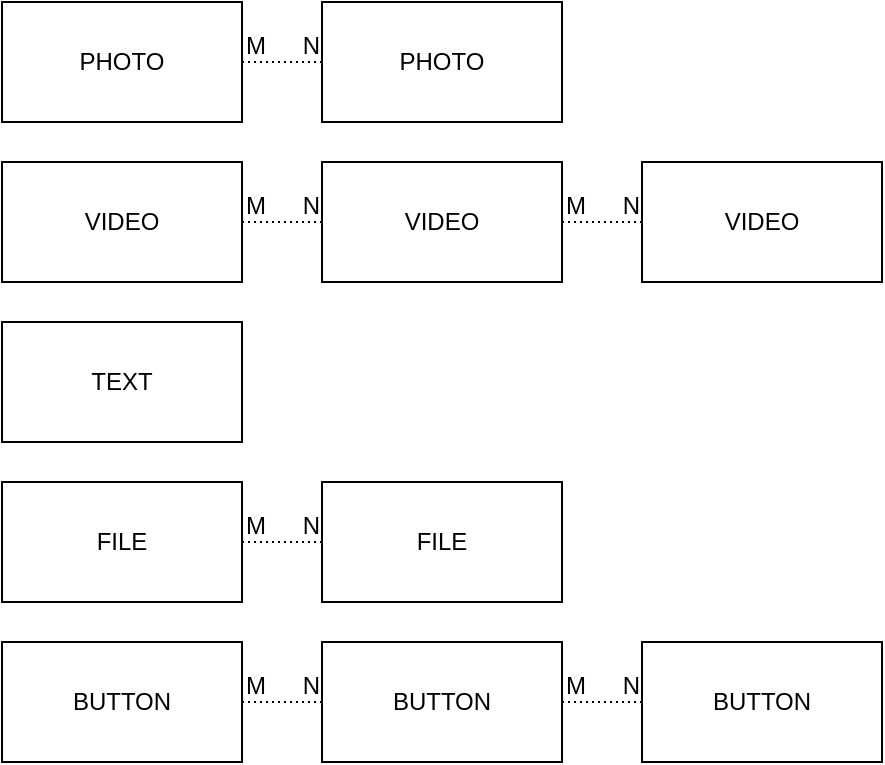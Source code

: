 <mxfile version="22.1.8" type="github" pages="2">
  <diagram name="post" id="p1JL0058qymCIt9zww1Q">
    <mxGraphModel dx="1434" dy="676" grid="1" gridSize="10" guides="1" tooltips="1" connect="1" arrows="1" fold="1" page="1" pageScale="1" pageWidth="827" pageHeight="1169" math="0" shadow="0">
      <root>
        <mxCell id="0" />
        <mxCell id="1" parent="0" />
        <mxCell id="cMafOgMnzymQ7uas4BTD-2" value="TEXT" style="rounded=0;whiteSpace=wrap;html=1;" vertex="1" parent="1">
          <mxGeometry x="200" y="400" width="120" height="60" as="geometry" />
        </mxCell>
        <mxCell id="cMafOgMnzymQ7uas4BTD-3" value="PHOTO" style="rounded=0;whiteSpace=wrap;html=1;" vertex="1" parent="1">
          <mxGeometry x="200" y="240" width="120" height="60" as="geometry" />
        </mxCell>
        <mxCell id="cMafOgMnzymQ7uas4BTD-4" value="VIDEO" style="rounded=0;whiteSpace=wrap;html=1;" vertex="1" parent="1">
          <mxGeometry x="200" y="320" width="120" height="60" as="geometry" />
        </mxCell>
        <mxCell id="cMafOgMnzymQ7uas4BTD-5" value="FILE" style="rounded=0;whiteSpace=wrap;html=1;" vertex="1" parent="1">
          <mxGeometry x="200" y="480" width="120" height="60" as="geometry" />
        </mxCell>
        <mxCell id="cMafOgMnzymQ7uas4BTD-6" value="BUTTON" style="rounded=0;whiteSpace=wrap;html=1;" vertex="1" parent="1">
          <mxGeometry x="200" y="560" width="120" height="60" as="geometry" />
        </mxCell>
        <mxCell id="cMafOgMnzymQ7uas4BTD-13" value="PHOTO" style="rounded=0;whiteSpace=wrap;html=1;" vertex="1" parent="1">
          <mxGeometry x="360" y="240" width="120" height="60" as="geometry" />
        </mxCell>
        <mxCell id="cMafOgMnzymQ7uas4BTD-14" value="BUTTON" style="rounded=0;whiteSpace=wrap;html=1;" vertex="1" parent="1">
          <mxGeometry x="360" y="560" width="120" height="60" as="geometry" />
        </mxCell>
        <mxCell id="cMafOgMnzymQ7uas4BTD-15" value="BUTTON" style="rounded=0;whiteSpace=wrap;html=1;" vertex="1" parent="1">
          <mxGeometry x="520" y="560" width="120" height="60" as="geometry" />
        </mxCell>
        <mxCell id="cMafOgMnzymQ7uas4BTD-16" value="VIDEO" style="rounded=0;whiteSpace=wrap;html=1;" vertex="1" parent="1">
          <mxGeometry x="360" y="320" width="120" height="60" as="geometry" />
        </mxCell>
        <mxCell id="cMafOgMnzymQ7uas4BTD-17" value="VIDEO" style="rounded=0;whiteSpace=wrap;html=1;" vertex="1" parent="1">
          <mxGeometry x="520" y="320" width="120" height="60" as="geometry" />
        </mxCell>
        <mxCell id="cMafOgMnzymQ7uas4BTD-18" value="FILE" style="rounded=0;whiteSpace=wrap;html=1;" vertex="1" parent="1">
          <mxGeometry x="360" y="480" width="120" height="60" as="geometry" />
        </mxCell>
        <mxCell id="cMafOgMnzymQ7uas4BTD-21" value="" style="endArrow=none;html=1;rounded=0;dashed=1;dashPattern=1 2;edgeStyle=orthogonalEdgeStyle;exitX=1;exitY=0.5;exitDx=0;exitDy=0;entryX=0;entryY=0.5;entryDx=0;entryDy=0;" edge="1" parent="1" source="cMafOgMnzymQ7uas4BTD-3" target="cMafOgMnzymQ7uas4BTD-13">
          <mxGeometry relative="1" as="geometry">
            <mxPoint x="300" y="190" as="sourcePoint" />
            <mxPoint x="460" y="190" as="targetPoint" />
          </mxGeometry>
        </mxCell>
        <mxCell id="cMafOgMnzymQ7uas4BTD-22" value="M" style="resizable=0;html=1;whiteSpace=wrap;align=left;verticalAlign=bottom;" connectable="0" vertex="1" parent="cMafOgMnzymQ7uas4BTD-21">
          <mxGeometry x="-1" relative="1" as="geometry" />
        </mxCell>
        <mxCell id="cMafOgMnzymQ7uas4BTD-23" value="N" style="resizable=0;html=1;whiteSpace=wrap;align=right;verticalAlign=bottom;" connectable="0" vertex="1" parent="cMafOgMnzymQ7uas4BTD-21">
          <mxGeometry x="1" relative="1" as="geometry" />
        </mxCell>
        <mxCell id="cMafOgMnzymQ7uas4BTD-24" value="" style="endArrow=none;html=1;rounded=0;dashed=1;dashPattern=1 2;edgeStyle=orthogonalEdgeStyle;exitX=1;exitY=0.5;exitDx=0;exitDy=0;entryX=0;entryY=0.5;entryDx=0;entryDy=0;" edge="1" parent="1" source="cMafOgMnzymQ7uas4BTD-4" target="cMafOgMnzymQ7uas4BTD-16">
          <mxGeometry relative="1" as="geometry">
            <mxPoint x="330" y="280" as="sourcePoint" />
            <mxPoint x="370" y="280" as="targetPoint" />
          </mxGeometry>
        </mxCell>
        <mxCell id="cMafOgMnzymQ7uas4BTD-25" value="M" style="resizable=0;html=1;whiteSpace=wrap;align=left;verticalAlign=bottom;" connectable="0" vertex="1" parent="cMafOgMnzymQ7uas4BTD-24">
          <mxGeometry x="-1" relative="1" as="geometry" />
        </mxCell>
        <mxCell id="cMafOgMnzymQ7uas4BTD-26" value="N" style="resizable=0;html=1;whiteSpace=wrap;align=right;verticalAlign=bottom;" connectable="0" vertex="1" parent="cMafOgMnzymQ7uas4BTD-24">
          <mxGeometry x="1" relative="1" as="geometry" />
        </mxCell>
        <mxCell id="cMafOgMnzymQ7uas4BTD-27" value="" style="endArrow=none;html=1;rounded=0;dashed=1;dashPattern=1 2;edgeStyle=orthogonalEdgeStyle;exitX=1;exitY=0.5;exitDx=0;exitDy=0;entryX=0;entryY=0.5;entryDx=0;entryDy=0;" edge="1" parent="1" source="cMafOgMnzymQ7uas4BTD-16" target="cMafOgMnzymQ7uas4BTD-17">
          <mxGeometry relative="1" as="geometry">
            <mxPoint x="340" y="290" as="sourcePoint" />
            <mxPoint x="380" y="290" as="targetPoint" />
          </mxGeometry>
        </mxCell>
        <mxCell id="cMafOgMnzymQ7uas4BTD-28" value="M" style="resizable=0;html=1;whiteSpace=wrap;align=left;verticalAlign=bottom;" connectable="0" vertex="1" parent="cMafOgMnzymQ7uas4BTD-27">
          <mxGeometry x="-1" relative="1" as="geometry" />
        </mxCell>
        <mxCell id="cMafOgMnzymQ7uas4BTD-29" value="N" style="resizable=0;html=1;whiteSpace=wrap;align=right;verticalAlign=bottom;" connectable="0" vertex="1" parent="cMafOgMnzymQ7uas4BTD-27">
          <mxGeometry x="1" relative="1" as="geometry" />
        </mxCell>
        <mxCell id="cMafOgMnzymQ7uas4BTD-34" value="" style="endArrow=none;html=1;rounded=0;dashed=1;dashPattern=1 2;edgeStyle=orthogonalEdgeStyle;exitX=1;exitY=0.5;exitDx=0;exitDy=0;entryX=0;entryY=0.5;entryDx=0;entryDy=0;" edge="1" parent="1" source="cMafOgMnzymQ7uas4BTD-5" target="cMafOgMnzymQ7uas4BTD-18">
          <mxGeometry relative="1" as="geometry">
            <mxPoint x="360" y="310" as="sourcePoint" />
            <mxPoint x="400" y="310" as="targetPoint" />
          </mxGeometry>
        </mxCell>
        <mxCell id="cMafOgMnzymQ7uas4BTD-35" value="M" style="resizable=0;html=1;whiteSpace=wrap;align=left;verticalAlign=bottom;" connectable="0" vertex="1" parent="cMafOgMnzymQ7uas4BTD-34">
          <mxGeometry x="-1" relative="1" as="geometry" />
        </mxCell>
        <mxCell id="cMafOgMnzymQ7uas4BTD-36" value="N" style="resizable=0;html=1;whiteSpace=wrap;align=right;verticalAlign=bottom;" connectable="0" vertex="1" parent="cMafOgMnzymQ7uas4BTD-34">
          <mxGeometry x="1" relative="1" as="geometry" />
        </mxCell>
        <mxCell id="cMafOgMnzymQ7uas4BTD-37" value="" style="endArrow=none;html=1;rounded=0;dashed=1;dashPattern=1 2;edgeStyle=orthogonalEdgeStyle;exitX=1;exitY=0.5;exitDx=0;exitDy=0;entryX=0;entryY=0.5;entryDx=0;entryDy=0;" edge="1" parent="1" source="cMafOgMnzymQ7uas4BTD-6" target="cMafOgMnzymQ7uas4BTD-14">
          <mxGeometry relative="1" as="geometry">
            <mxPoint x="370" y="320" as="sourcePoint" />
            <mxPoint x="410" y="320" as="targetPoint" />
          </mxGeometry>
        </mxCell>
        <mxCell id="cMafOgMnzymQ7uas4BTD-38" value="M" style="resizable=0;html=1;whiteSpace=wrap;align=left;verticalAlign=bottom;" connectable="0" vertex="1" parent="cMafOgMnzymQ7uas4BTD-37">
          <mxGeometry x="-1" relative="1" as="geometry" />
        </mxCell>
        <mxCell id="cMafOgMnzymQ7uas4BTD-39" value="N" style="resizable=0;html=1;whiteSpace=wrap;align=right;verticalAlign=bottom;" connectable="0" vertex="1" parent="cMafOgMnzymQ7uas4BTD-37">
          <mxGeometry x="1" relative="1" as="geometry" />
        </mxCell>
        <mxCell id="cMafOgMnzymQ7uas4BTD-40" value="" style="endArrow=none;html=1;rounded=0;dashed=1;dashPattern=1 2;edgeStyle=orthogonalEdgeStyle;exitX=1;exitY=0.5;exitDx=0;exitDy=0;entryX=0;entryY=0.5;entryDx=0;entryDy=0;" edge="1" parent="1" source="cMafOgMnzymQ7uas4BTD-14" target="cMafOgMnzymQ7uas4BTD-15">
          <mxGeometry relative="1" as="geometry">
            <mxPoint x="380" y="330" as="sourcePoint" />
            <mxPoint x="420" y="330" as="targetPoint" />
          </mxGeometry>
        </mxCell>
        <mxCell id="cMafOgMnzymQ7uas4BTD-41" value="M" style="resizable=0;html=1;whiteSpace=wrap;align=left;verticalAlign=bottom;" connectable="0" vertex="1" parent="cMafOgMnzymQ7uas4BTD-40">
          <mxGeometry x="-1" relative="1" as="geometry" />
        </mxCell>
        <mxCell id="cMafOgMnzymQ7uas4BTD-42" value="N" style="resizable=0;html=1;whiteSpace=wrap;align=right;verticalAlign=bottom;" connectable="0" vertex="1" parent="cMafOgMnzymQ7uas4BTD-40">
          <mxGeometry x="1" relative="1" as="geometry" />
        </mxCell>
      </root>
    </mxGraphModel>
  </diagram>
  <diagram id="ogDMTuN8-SIBvQOis0Fd" name="context map">
    <mxGraphModel dx="1434" dy="676" grid="1" gridSize="10" guides="1" tooltips="1" connect="1" arrows="1" fold="1" page="1" pageScale="1" pageWidth="827" pageHeight="1169" math="0" shadow="0">
      <root>
        <mxCell id="0" />
        <mxCell id="1" parent="0" />
        <mxCell id="kAA1LHIG8yWmvGErUeHZ-1" value="" style="ellipse;whiteSpace=wrap;html=1;" vertex="1" parent="1">
          <mxGeometry x="220" y="70" width="460" height="250" as="geometry" />
        </mxCell>
        <mxCell id="kAA1LHIG8yWmvGErUeHZ-2" value="User" style="ellipse;whiteSpace=wrap;html=1;" vertex="1" parent="1">
          <mxGeometry x="250" y="130" width="120" height="80" as="geometry" />
        </mxCell>
        <mxCell id="kAA1LHIG8yWmvGErUeHZ-4" value="Wallet" style="ellipse;whiteSpace=wrap;html=1;" vertex="1" parent="1">
          <mxGeometry x="550" y="170" width="120" height="80" as="geometry" />
        </mxCell>
        <mxCell id="kAA1LHIG8yWmvGErUeHZ-5" value="Order" style="ellipse;whiteSpace=wrap;html=1;" vertex="1" parent="1">
          <mxGeometry x="385" y="210" width="120" height="80" as="geometry" />
        </mxCell>
        <mxCell id="kAA1LHIG8yWmvGErUeHZ-7" value="Channel" style="ellipse;whiteSpace=wrap;html=1;" vertex="1" parent="1">
          <mxGeometry x="410" y="100" width="120" height="80" as="geometry" />
        </mxCell>
      </root>
    </mxGraphModel>
  </diagram>
</mxfile>

